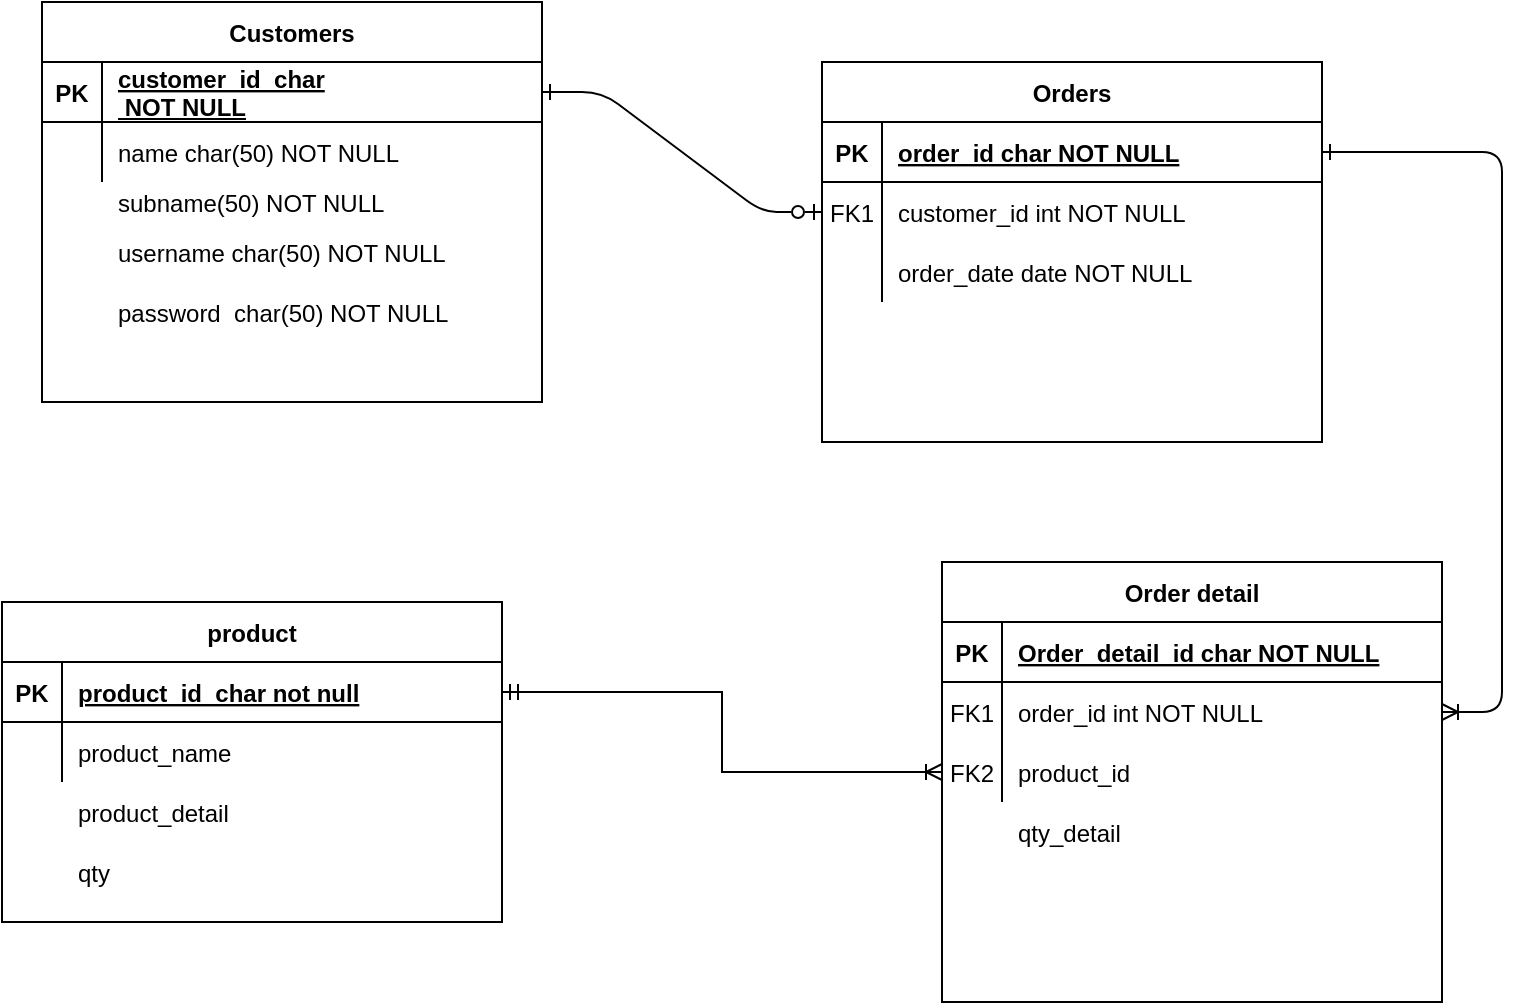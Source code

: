 <mxfile version="20.3.0" type="device" pages="2"><diagram id="R2lEEEUBdFMjLlhIrx00" name="Page-1"><mxGraphModel dx="1038" dy="649" grid="1" gridSize="10" guides="1" tooltips="1" connect="1" arrows="1" fold="1" page="1" pageScale="1" pageWidth="850" pageHeight="1100" math="0" shadow="0" extFonts="Permanent Marker^https://fonts.googleapis.com/css?family=Permanent+Marker"><root><mxCell id="0"/><mxCell id="1" parent="0"/><mxCell id="C-vyLk0tnHw3VtMMgP7b-1" value="" style="edgeStyle=entityRelationEdgeStyle;endArrow=ERzeroToOne;startArrow=ERone;endFill=0;startFill=0;" parent="1" source="C-vyLk0tnHw3VtMMgP7b-24" target="C-vyLk0tnHw3VtMMgP7b-6" edge="1"><mxGeometry width="100" height="100" relative="1" as="geometry"><mxPoint x="340" y="720" as="sourcePoint"/><mxPoint x="440" y="620" as="targetPoint"/></mxGeometry></mxCell><mxCell id="C-vyLk0tnHw3VtMMgP7b-12" value="" style="edgeStyle=entityRelationEdgeStyle;endArrow=ERoneToMany;startArrow=ERone;endFill=0;startFill=0;" parent="1" source="C-vyLk0tnHw3VtMMgP7b-3" target="C-vyLk0tnHw3VtMMgP7b-17" edge="1"><mxGeometry width="100" height="100" relative="1" as="geometry"><mxPoint x="400" y="180" as="sourcePoint"/><mxPoint x="460" y="205" as="targetPoint"/></mxGeometry></mxCell><mxCell id="C-vyLk0tnHw3VtMMgP7b-2" value="Orders" style="shape=table;startSize=30;container=1;collapsible=1;childLayout=tableLayout;fixedRows=1;rowLines=0;fontStyle=1;align=center;resizeLast=1;" parent="1" vertex="1"><mxGeometry x="450" y="120" width="250" height="190" as="geometry"/></mxCell><mxCell id="C-vyLk0tnHw3VtMMgP7b-3" value="" style="shape=partialRectangle;collapsible=0;dropTarget=0;pointerEvents=0;fillColor=none;points=[[0,0.5],[1,0.5]];portConstraint=eastwest;top=0;left=0;right=0;bottom=1;" parent="C-vyLk0tnHw3VtMMgP7b-2" vertex="1"><mxGeometry y="30" width="250" height="30" as="geometry"/></mxCell><mxCell id="C-vyLk0tnHw3VtMMgP7b-4" value="PK" style="shape=partialRectangle;overflow=hidden;connectable=0;fillColor=none;top=0;left=0;bottom=0;right=0;fontStyle=1;" parent="C-vyLk0tnHw3VtMMgP7b-3" vertex="1"><mxGeometry width="30" height="30" as="geometry"><mxRectangle width="30" height="30" as="alternateBounds"/></mxGeometry></mxCell><mxCell id="C-vyLk0tnHw3VtMMgP7b-5" value="order_id char NOT NULL " style="shape=partialRectangle;overflow=hidden;connectable=0;fillColor=none;top=0;left=0;bottom=0;right=0;align=left;spacingLeft=6;fontStyle=5;" parent="C-vyLk0tnHw3VtMMgP7b-3" vertex="1"><mxGeometry x="30" width="220" height="30" as="geometry"><mxRectangle width="220" height="30" as="alternateBounds"/></mxGeometry></mxCell><mxCell id="C-vyLk0tnHw3VtMMgP7b-6" value="" style="shape=partialRectangle;collapsible=0;dropTarget=0;pointerEvents=0;fillColor=none;points=[[0,0.5],[1,0.5]];portConstraint=eastwest;top=0;left=0;right=0;bottom=0;" parent="C-vyLk0tnHw3VtMMgP7b-2" vertex="1"><mxGeometry y="60" width="250" height="30" as="geometry"/></mxCell><mxCell id="C-vyLk0tnHw3VtMMgP7b-7" value="FK1" style="shape=partialRectangle;overflow=hidden;connectable=0;fillColor=none;top=0;left=0;bottom=0;right=0;" parent="C-vyLk0tnHw3VtMMgP7b-6" vertex="1"><mxGeometry width="30" height="30" as="geometry"><mxRectangle width="30" height="30" as="alternateBounds"/></mxGeometry></mxCell><mxCell id="C-vyLk0tnHw3VtMMgP7b-8" value="customer_id int NOT NULL" style="shape=partialRectangle;overflow=hidden;connectable=0;fillColor=none;top=0;left=0;bottom=0;right=0;align=left;spacingLeft=6;" parent="C-vyLk0tnHw3VtMMgP7b-6" vertex="1"><mxGeometry x="30" width="220" height="30" as="geometry"><mxRectangle width="220" height="30" as="alternateBounds"/></mxGeometry></mxCell><mxCell id="C-vyLk0tnHw3VtMMgP7b-9" value="" style="shape=partialRectangle;collapsible=0;dropTarget=0;pointerEvents=0;fillColor=none;points=[[0,0.5],[1,0.5]];portConstraint=eastwest;top=0;left=0;right=0;bottom=0;" parent="C-vyLk0tnHw3VtMMgP7b-2" vertex="1"><mxGeometry y="90" width="250" height="30" as="geometry"/></mxCell><mxCell id="C-vyLk0tnHw3VtMMgP7b-10" value="" style="shape=partialRectangle;overflow=hidden;connectable=0;fillColor=none;top=0;left=0;bottom=0;right=0;" parent="C-vyLk0tnHw3VtMMgP7b-9" vertex="1"><mxGeometry width="30" height="30" as="geometry"><mxRectangle width="30" height="30" as="alternateBounds"/></mxGeometry></mxCell><mxCell id="C-vyLk0tnHw3VtMMgP7b-11" value="order_date date NOT NULL" style="shape=partialRectangle;overflow=hidden;connectable=0;fillColor=none;top=0;left=0;bottom=0;right=0;align=left;spacingLeft=6;" parent="C-vyLk0tnHw3VtMMgP7b-9" vertex="1"><mxGeometry x="30" width="220" height="30" as="geometry"><mxRectangle width="220" height="30" as="alternateBounds"/></mxGeometry></mxCell><mxCell id="C-vyLk0tnHw3VtMMgP7b-13" value="Order detail" style="shape=table;startSize=30;container=1;collapsible=1;childLayout=tableLayout;fixedRows=1;rowLines=0;fontStyle=1;align=center;resizeLast=1;" parent="1" vertex="1"><mxGeometry x="510" y="370" width="250" height="220" as="geometry"/></mxCell><mxCell id="C-vyLk0tnHw3VtMMgP7b-14" value="" style="shape=partialRectangle;collapsible=0;dropTarget=0;pointerEvents=0;fillColor=none;points=[[0,0.5],[1,0.5]];portConstraint=eastwest;top=0;left=0;right=0;bottom=1;" parent="C-vyLk0tnHw3VtMMgP7b-13" vertex="1"><mxGeometry y="30" width="250" height="30" as="geometry"/></mxCell><mxCell id="C-vyLk0tnHw3VtMMgP7b-15" value="PK" style="shape=partialRectangle;overflow=hidden;connectable=0;fillColor=none;top=0;left=0;bottom=0;right=0;fontStyle=1;" parent="C-vyLk0tnHw3VtMMgP7b-14" vertex="1"><mxGeometry width="30" height="30" as="geometry"><mxRectangle width="30" height="30" as="alternateBounds"/></mxGeometry></mxCell><mxCell id="C-vyLk0tnHw3VtMMgP7b-16" value="Order_detail_id char NOT NULL" style="shape=partialRectangle;overflow=hidden;connectable=0;fillColor=none;top=0;left=0;bottom=0;right=0;align=left;spacingLeft=6;fontStyle=5;" parent="C-vyLk0tnHw3VtMMgP7b-14" vertex="1"><mxGeometry x="30" width="220" height="30" as="geometry"><mxRectangle width="220" height="30" as="alternateBounds"/></mxGeometry></mxCell><mxCell id="C-vyLk0tnHw3VtMMgP7b-17" value="" style="shape=partialRectangle;collapsible=0;dropTarget=0;pointerEvents=0;fillColor=none;points=[[0,0.5],[1,0.5]];portConstraint=eastwest;top=0;left=0;right=0;bottom=0;" parent="C-vyLk0tnHw3VtMMgP7b-13" vertex="1"><mxGeometry y="60" width="250" height="30" as="geometry"/></mxCell><mxCell id="C-vyLk0tnHw3VtMMgP7b-18" value="FK1" style="shape=partialRectangle;overflow=hidden;connectable=0;fillColor=none;top=0;left=0;bottom=0;right=0;" parent="C-vyLk0tnHw3VtMMgP7b-17" vertex="1"><mxGeometry width="30" height="30" as="geometry"><mxRectangle width="30" height="30" as="alternateBounds"/></mxGeometry></mxCell><mxCell id="C-vyLk0tnHw3VtMMgP7b-19" value="order_id int NOT NULL" style="shape=partialRectangle;overflow=hidden;connectable=0;fillColor=none;top=0;left=0;bottom=0;right=0;align=left;spacingLeft=6;" parent="C-vyLk0tnHw3VtMMgP7b-17" vertex="1"><mxGeometry x="30" width="220" height="30" as="geometry"><mxRectangle width="220" height="30" as="alternateBounds"/></mxGeometry></mxCell><mxCell id="C-vyLk0tnHw3VtMMgP7b-20" value="" style="shape=partialRectangle;collapsible=0;dropTarget=0;pointerEvents=0;fillColor=none;points=[[0,0.5],[1,0.5]];portConstraint=eastwest;top=0;left=0;right=0;bottom=0;" parent="C-vyLk0tnHw3VtMMgP7b-13" vertex="1"><mxGeometry y="90" width="250" height="30" as="geometry"/></mxCell><mxCell id="C-vyLk0tnHw3VtMMgP7b-21" value="FK2" style="shape=partialRectangle;overflow=hidden;connectable=0;fillColor=none;top=0;left=0;bottom=0;right=0;" parent="C-vyLk0tnHw3VtMMgP7b-20" vertex="1"><mxGeometry width="30" height="30" as="geometry"><mxRectangle width="30" height="30" as="alternateBounds"/></mxGeometry></mxCell><mxCell id="C-vyLk0tnHw3VtMMgP7b-22" value="product_id" style="shape=partialRectangle;overflow=hidden;connectable=0;fillColor=none;top=0;left=0;bottom=0;right=0;align=left;spacingLeft=6;" parent="C-vyLk0tnHw3VtMMgP7b-20" vertex="1"><mxGeometry x="30" width="220" height="30" as="geometry"><mxRectangle width="220" height="30" as="alternateBounds"/></mxGeometry></mxCell><mxCell id="C-vyLk0tnHw3VtMMgP7b-23" value="Customers" style="shape=table;startSize=30;container=1;collapsible=1;childLayout=tableLayout;fixedRows=1;rowLines=0;fontStyle=1;align=center;resizeLast=1;" parent="1" vertex="1"><mxGeometry x="60" y="90" width="250" height="200" as="geometry"/></mxCell><mxCell id="C-vyLk0tnHw3VtMMgP7b-24" value="" style="shape=partialRectangle;collapsible=0;dropTarget=0;pointerEvents=0;fillColor=none;points=[[0,0.5],[1,0.5]];portConstraint=eastwest;top=0;left=0;right=0;bottom=1;" parent="C-vyLk0tnHw3VtMMgP7b-23" vertex="1"><mxGeometry y="30" width="250" height="30" as="geometry"/></mxCell><mxCell id="C-vyLk0tnHw3VtMMgP7b-25" value="PK" style="shape=partialRectangle;overflow=hidden;connectable=0;fillColor=none;top=0;left=0;bottom=0;right=0;fontStyle=1;" parent="C-vyLk0tnHw3VtMMgP7b-24" vertex="1"><mxGeometry width="30" height="30" as="geometry"><mxRectangle width="30" height="30" as="alternateBounds"/></mxGeometry></mxCell><mxCell id="C-vyLk0tnHw3VtMMgP7b-26" value="customer_id  char&#10; NOT NULL " style="shape=partialRectangle;overflow=hidden;connectable=0;fillColor=none;top=0;left=0;bottom=0;right=0;align=left;spacingLeft=6;fontStyle=5;" parent="C-vyLk0tnHw3VtMMgP7b-24" vertex="1"><mxGeometry x="30" width="220" height="30" as="geometry"><mxRectangle width="220" height="30" as="alternateBounds"/></mxGeometry></mxCell><mxCell id="C-vyLk0tnHw3VtMMgP7b-27" value="" style="shape=partialRectangle;collapsible=0;dropTarget=0;pointerEvents=0;fillColor=none;points=[[0,0.5],[1,0.5]];portConstraint=eastwest;top=0;left=0;right=0;bottom=0;" parent="C-vyLk0tnHw3VtMMgP7b-23" vertex="1"><mxGeometry y="60" width="250" height="30" as="geometry"/></mxCell><mxCell id="C-vyLk0tnHw3VtMMgP7b-28" value="" style="shape=partialRectangle;overflow=hidden;connectable=0;fillColor=none;top=0;left=0;bottom=0;right=0;" parent="C-vyLk0tnHw3VtMMgP7b-27" vertex="1"><mxGeometry width="30" height="30" as="geometry"><mxRectangle width="30" height="30" as="alternateBounds"/></mxGeometry></mxCell><mxCell id="C-vyLk0tnHw3VtMMgP7b-29" value="name char(50) NOT NULL" style="shape=partialRectangle;overflow=hidden;connectable=0;fillColor=none;top=0;left=0;bottom=0;right=0;align=left;spacingLeft=6;" parent="C-vyLk0tnHw3VtMMgP7b-27" vertex="1"><mxGeometry x="30" width="220" height="30" as="geometry"><mxRectangle width="220" height="30" as="alternateBounds"/></mxGeometry></mxCell><mxCell id="OWG-uzpwIOSgq2D4B_08-1" value="" style="shape=partialRectangle;overflow=hidden;connectable=0;fillColor=none;top=0;left=0;bottom=0;right=0;" vertex="1" parent="1"><mxGeometry x="120" y="210" width="30" height="30" as="geometry"><mxRectangle width="30" height="30" as="alternateBounds"/></mxGeometry></mxCell><mxCell id="OWG-uzpwIOSgq2D4B_08-2" value="username char(50) NOT NULL" style="shape=partialRectangle;overflow=hidden;connectable=0;fillColor=none;top=0;left=0;bottom=0;right=0;align=left;spacingLeft=6;" vertex="1" parent="1"><mxGeometry x="90" y="200" width="220" height="30" as="geometry"><mxRectangle width="220" height="30" as="alternateBounds"/></mxGeometry></mxCell><mxCell id="OWG-uzpwIOSgq2D4B_08-3" value="password  char(50) NOT NULL" style="shape=partialRectangle;overflow=hidden;connectable=0;fillColor=none;top=0;left=0;bottom=0;right=0;align=left;spacingLeft=6;" vertex="1" parent="1"><mxGeometry x="90" y="230" width="220" height="30" as="geometry"><mxRectangle width="220" height="30" as="alternateBounds"/></mxGeometry></mxCell><mxCell id="OWG-uzpwIOSgq2D4B_08-9" value="product" style="shape=table;startSize=30;container=1;collapsible=1;childLayout=tableLayout;fixedRows=1;rowLines=0;fontStyle=1;align=center;resizeLast=1;" vertex="1" parent="1"><mxGeometry x="40" y="390" width="250" height="160" as="geometry"/></mxCell><mxCell id="OWG-uzpwIOSgq2D4B_08-10" value="" style="shape=partialRectangle;collapsible=0;dropTarget=0;pointerEvents=0;fillColor=none;points=[[0,0.5],[1,0.5]];portConstraint=eastwest;top=0;left=0;right=0;bottom=1;" vertex="1" parent="OWG-uzpwIOSgq2D4B_08-9"><mxGeometry y="30" width="250" height="30" as="geometry"/></mxCell><mxCell id="OWG-uzpwIOSgq2D4B_08-11" value="PK" style="shape=partialRectangle;overflow=hidden;connectable=0;fillColor=none;top=0;left=0;bottom=0;right=0;fontStyle=1;" vertex="1" parent="OWG-uzpwIOSgq2D4B_08-10"><mxGeometry width="30" height="30" as="geometry"><mxRectangle width="30" height="30" as="alternateBounds"/></mxGeometry></mxCell><mxCell id="OWG-uzpwIOSgq2D4B_08-12" value="product_id  char not null" style="shape=partialRectangle;overflow=hidden;connectable=0;fillColor=none;top=0;left=0;bottom=0;right=0;align=left;spacingLeft=6;fontStyle=5;" vertex="1" parent="OWG-uzpwIOSgq2D4B_08-10"><mxGeometry x="30" width="220" height="30" as="geometry"><mxRectangle width="220" height="30" as="alternateBounds"/></mxGeometry></mxCell><mxCell id="OWG-uzpwIOSgq2D4B_08-13" value="" style="shape=partialRectangle;collapsible=0;dropTarget=0;pointerEvents=0;fillColor=none;points=[[0,0.5],[1,0.5]];portConstraint=eastwest;top=0;left=0;right=0;bottom=0;" vertex="1" parent="OWG-uzpwIOSgq2D4B_08-9"><mxGeometry y="60" width="250" height="30" as="geometry"/></mxCell><mxCell id="OWG-uzpwIOSgq2D4B_08-14" value="" style="shape=partialRectangle;overflow=hidden;connectable=0;fillColor=none;top=0;left=0;bottom=0;right=0;" vertex="1" parent="OWG-uzpwIOSgq2D4B_08-13"><mxGeometry width="30" height="30" as="geometry"><mxRectangle width="30" height="30" as="alternateBounds"/></mxGeometry></mxCell><mxCell id="OWG-uzpwIOSgq2D4B_08-15" value="product_name" style="shape=partialRectangle;overflow=hidden;connectable=0;fillColor=none;top=0;left=0;bottom=0;right=0;align=left;spacingLeft=6;" vertex="1" parent="OWG-uzpwIOSgq2D4B_08-13"><mxGeometry x="30" width="220" height="30" as="geometry"><mxRectangle width="220" height="30" as="alternateBounds"/></mxGeometry></mxCell><mxCell id="OWG-uzpwIOSgq2D4B_08-16" value="qty" style="shape=partialRectangle;overflow=hidden;connectable=0;fillColor=none;top=0;left=0;bottom=0;right=0;align=left;spacingLeft=6;" vertex="1" parent="1"><mxGeometry x="70" y="510" width="220" height="30" as="geometry"><mxRectangle width="220" height="30" as="alternateBounds"/></mxGeometry></mxCell><mxCell id="OWG-uzpwIOSgq2D4B_08-17" value="qty_detail" style="shape=partialRectangle;overflow=hidden;connectable=0;fillColor=none;top=0;left=0;bottom=0;right=0;align=left;spacingLeft=6;" vertex="1" parent="1"><mxGeometry x="540" y="490" width="220" height="30" as="geometry"><mxRectangle width="220" height="30" as="alternateBounds"/></mxGeometry></mxCell><mxCell id="OWG-uzpwIOSgq2D4B_08-18" style="edgeStyle=orthogonalEdgeStyle;rounded=0;orthogonalLoop=1;jettySize=auto;html=1;exitX=1;exitY=0.5;exitDx=0;exitDy=0;endArrow=ERoneToMany;endFill=0;startArrow=ERmandOne;startFill=0;" edge="1" parent="1" source="OWG-uzpwIOSgq2D4B_08-10" target="C-vyLk0tnHw3VtMMgP7b-20"><mxGeometry relative="1" as="geometry"/></mxCell><mxCell id="omgT984yDX_0p84pTSef-2" value="product_detail" style="shape=partialRectangle;overflow=hidden;connectable=0;fillColor=none;top=0;left=0;bottom=0;right=0;align=left;spacingLeft=6;" vertex="1" parent="1"><mxGeometry x="70" y="480" width="220" height="30" as="geometry"><mxRectangle width="220" height="30" as="alternateBounds"/></mxGeometry></mxCell><mxCell id="PMmK-dxJlAGN-12yLKob-1" value="" style="shape=partialRectangle;collapsible=0;dropTarget=0;pointerEvents=0;fillColor=none;points=[[0,0.5],[1,0.5]];portConstraint=eastwest;top=0;left=0;right=0;bottom=0;" vertex="1" parent="1"><mxGeometry x="60" y="175" width="250" height="30" as="geometry"/></mxCell><mxCell id="PMmK-dxJlAGN-12yLKob-2" value="" style="shape=partialRectangle;overflow=hidden;connectable=0;fillColor=none;top=0;left=0;bottom=0;right=0;" vertex="1" parent="PMmK-dxJlAGN-12yLKob-1"><mxGeometry width="30" height="30" as="geometry"><mxRectangle width="30" height="30" as="alternateBounds"/></mxGeometry></mxCell><mxCell id="PMmK-dxJlAGN-12yLKob-3" value="subname(50) NOT NULL" style="shape=partialRectangle;overflow=hidden;connectable=0;fillColor=none;top=0;left=0;bottom=0;right=0;align=left;spacingLeft=6;" vertex="1" parent="PMmK-dxJlAGN-12yLKob-1"><mxGeometry x="30" width="220" height="30" as="geometry"><mxRectangle width="220" height="30" as="alternateBounds"/></mxGeometry></mxCell></root></mxGraphModel></diagram><diagram id="Q3F6Tn2ylsehaJ8scHrO" name="Page-2"><mxGraphModel dx="1715" dy="541" grid="1" gridSize="10" guides="1" tooltips="1" connect="1" arrows="1" fold="1" page="1" pageScale="1" pageWidth="850" pageHeight="1100" math="0" shadow="0"><root><mxCell id="0"/><mxCell id="1" parent="0"/><mxCell id="IPZ5wx0dzftkSbSAHYBG-4" style="edgeStyle=orthogonalEdgeStyle;rounded=0;orthogonalLoop=1;jettySize=auto;html=1;exitX=0.5;exitY=1;exitDx=0;exitDy=0;startArrow=none;startFill=0;endArrow=none;endFill=0;dashed=1;" edge="1" parent="1" source="A5rRTZ4WtJhy6-hDL_0s-22"><mxGeometry relative="1" as="geometry"><mxPoint x="120" y="1410" as="targetPoint"/></mxGeometry></mxCell><mxCell id="IPZ5wx0dzftkSbSAHYBG-1" value="&lt;span style=&quot;&quot;&gt;Client&lt;/span&gt;" style="rounded=1;whiteSpace=wrap;html=1;" vertex="1" parent="1"><mxGeometry x="60" y="40" width="120" height="60" as="geometry"/></mxCell><mxCell id="IPZ5wx0dzftkSbSAHYBG-2" value="app" style="rounded=1;whiteSpace=wrap;html=1;" vertex="1" parent="1"><mxGeometry x="365" y="40" width="120" height="60" as="geometry"/></mxCell><mxCell id="IPZ5wx0dzftkSbSAHYBG-3" value="mongo" style="rounded=1;whiteSpace=wrap;html=1;" vertex="1" parent="1"><mxGeometry x="700" y="40" width="120" height="60" as="geometry"/></mxCell><mxCell id="IPZ5wx0dzftkSbSAHYBG-5" style="edgeStyle=orthogonalEdgeStyle;rounded=0;orthogonalLoop=1;jettySize=auto;html=1;exitX=0.5;exitY=1;exitDx=0;exitDy=0;startArrow=none;startFill=0;endArrow=none;endFill=0;dashed=1;" edge="1" parent="1" source="A5rRTZ4WtJhy6-hDL_0s-24"><mxGeometry relative="1" as="geometry"><mxPoint x="425" y="1400" as="targetPoint"/><mxPoint x="425" y="100" as="sourcePoint"/></mxGeometry></mxCell><mxCell id="IPZ5wx0dzftkSbSAHYBG-6" style="edgeStyle=orthogonalEdgeStyle;rounded=0;orthogonalLoop=1;jettySize=auto;html=1;exitX=0.5;exitY=1;exitDx=0;exitDy=0;startArrow=none;startFill=0;endArrow=none;endFill=0;dashed=1;" edge="1" parent="1" source="A5rRTZ4WtJhy6-hDL_0s-26"><mxGeometry relative="1" as="geometry"><mxPoint x="760" y="1400" as="targetPoint"/><mxPoint x="759.5" y="100" as="sourcePoint"/></mxGeometry></mxCell><mxCell id="IPZ5wx0dzftkSbSAHYBG-8" value="request" style="endArrow=classic;html=1;rounded=0;entryX=0.13;entryY=0.051;entryDx=0;entryDy=0;entryPerimeter=0;" edge="1" parent="1" target="IPZ5wx0dzftkSbSAHYBG-12"><mxGeometry width="50" height="50" relative="1" as="geometry"><mxPoint x="120" y="150" as="sourcePoint"/><mxPoint x="410" y="150" as="targetPoint"/></mxGeometry></mxCell><mxCell id="IPZ5wx0dzftkSbSAHYBG-36" style="edgeStyle=orthogonalEdgeStyle;rounded=0;orthogonalLoop=1;jettySize=auto;html=1;entryX=0.02;entryY=0.059;entryDx=0;entryDy=0;entryPerimeter=0;dashed=1;startArrow=none;startFill=0;endArrow=blockThin;endFill=1;" edge="1" parent="1" source="IPZ5wx0dzftkSbSAHYBG-11" target="IPZ5wx0dzftkSbSAHYBG-14"><mxGeometry relative="1" as="geometry"/></mxCell><mxCell id="IPZ5wx0dzftkSbSAHYBG-11" value="&lt;b&gt;Request&lt;/b&gt;&lt;br&gt;url : /register&lt;br&gt;conntent-type: json&lt;br&gt;method : post&lt;br&gt;body : { &lt;br&gt;&lt;blockquote style=&quot;margin: 0 0 0 40px; border: none; padding: 0px;&quot;&gt;&lt;/blockquote&gt;&lt;blockquote style=&quot;margin: 0 0 0 40px; border: none; padding: 0px;&quot;&gt;&lt;span style=&quot;background-color: initial;&quot;&gt;&quot;name&quot;: &quot;testname&quot;&lt;/span&gt;&lt;span style=&quot;background-color: initial;&quot;&gt;,&lt;br&gt;&lt;/span&gt;&lt;span style=&quot;background-color: initial;&quot;&gt;&quot;subname&quot;: &quot;testsubname&quot;&lt;/span&gt;&lt;span style=&quot;background-color: initial;&quot;&gt;,&lt;br&gt;&lt;/span&gt;&lt;span style=&quot;background-color: initial;&quot;&gt;&quot;username&quot;: &quot;testuser&quot;,&lt;/span&gt;&lt;/blockquote&gt;&lt;blockquote style=&quot;margin: 0 0 0 40px; border: none; padding: 0px;&quot;&gt;&lt;span style=&quot;background-color: initial;&quot;&gt;&quot;password&quot;:&quot;password&quot;&lt;/span&gt;&lt;/blockquote&gt;&lt;blockquote style=&quot;margin: 0px 0px 0px 40px; border: none; padding: 0px;&quot;&gt;&lt;/blockquote&gt;&lt;blockquote style=&quot;margin: 0px 0px 0px 40px; border: none; padding: 0px;&quot;&gt;&lt;/blockquote&gt;}" style="text;html=1;align=left;verticalAlign=middle;resizable=0;points=[];autosize=1;strokeColor=#6c8ebf;fillColor=#dae8fc;" vertex="1" parent="1"><mxGeometry x="-230" y="50" width="210" height="160" as="geometry"/></mxCell><mxCell id="IPZ5wx0dzftkSbSAHYBG-18" value="insert user" style="edgeStyle=orthogonalEdgeStyle;rounded=0;orthogonalLoop=1;jettySize=auto;html=1;exitX=1;exitY=0.25;exitDx=0;exitDy=0;startArrow=none;startFill=0;endArrow=blockThin;endFill=1;entryX=0;entryY=0.25;entryDx=0;entryDy=0;" edge="1" parent="1" source="IPZ5wx0dzftkSbSAHYBG-12" target="IPZ5wx0dzftkSbSAHYBG-16"><mxGeometry relative="1" as="geometry"><mxPoint x="750" y="187.4" as="targetPoint"/></mxGeometry></mxCell><mxCell id="IPZ5wx0dzftkSbSAHYBG-20" value="return" style="edgeStyle=orthogonalEdgeStyle;rounded=0;orthogonalLoop=1;jettySize=auto;html=1;exitX=0;exitY=0.75;exitDx=0;exitDy=0;entryX=1;entryY=0.75;entryDx=0;entryDy=0;startArrow=none;startFill=0;endArrow=blockThin;endFill=1;" edge="1" parent="1" source="IPZ5wx0dzftkSbSAHYBG-12" target="IPZ5wx0dzftkSbSAHYBG-14"><mxGeometry relative="1" as="geometry"/></mxCell><mxCell id="IPZ5wx0dzftkSbSAHYBG-12" value="" style="rounded=0;whiteSpace=wrap;html=1;fillColor=#d5e8d4;strokeColor=#82b366;" vertex="1" parent="1"><mxGeometry x="420" y="140" width="10" height="190" as="geometry"/></mxCell><mxCell id="IPZ5wx0dzftkSbSAHYBG-13" value="" style="edgeStyle=orthogonalEdgeStyle;rounded=0;orthogonalLoop=1;jettySize=auto;html=1;exitX=0.5;exitY=1;exitDx=0;exitDy=0;startArrow=none;startFill=0;endArrow=none;endFill=0;dashed=1;" edge="1" parent="1" target="IPZ5wx0dzftkSbSAHYBG-12"><mxGeometry relative="1" as="geometry"><mxPoint x="425" y="994.8" as="targetPoint"/><mxPoint x="425" y="100" as="sourcePoint"/></mxGeometry></mxCell><mxCell id="IPZ5wx0dzftkSbSAHYBG-37" style="edgeStyle=orthogonalEdgeStyle;rounded=0;orthogonalLoop=1;jettySize=auto;html=1;exitX=0;exitY=0.75;exitDx=0;exitDy=0;entryX=1.009;entryY=0.509;entryDx=0;entryDy=0;entryPerimeter=0;dashed=1;startArrow=none;startFill=0;endArrow=blockThin;endFill=1;" edge="1" parent="1" source="IPZ5wx0dzftkSbSAHYBG-14" target="IPZ5wx0dzftkSbSAHYBG-21"><mxGeometry relative="1" as="geometry"/></mxCell><mxCell id="IPZ5wx0dzftkSbSAHYBG-14" value="" style="rounded=0;whiteSpace=wrap;html=1;fillColor=#d5e8d4;strokeColor=#82b366;" vertex="1" parent="1"><mxGeometry x="115" y="140" width="10" height="190" as="geometry"/></mxCell><mxCell id="IPZ5wx0dzftkSbSAHYBG-15" value="" style="edgeStyle=orthogonalEdgeStyle;rounded=0;orthogonalLoop=1;jettySize=auto;html=1;exitX=0.5;exitY=1;exitDx=0;exitDy=0;startArrow=none;startFill=0;endArrow=none;endFill=0;dashed=1;" edge="1" parent="1" source="IPZ5wx0dzftkSbSAHYBG-1" target="IPZ5wx0dzftkSbSAHYBG-14"><mxGeometry relative="1" as="geometry"><mxPoint x="120" y="994.8" as="targetPoint"/><mxPoint x="120" y="100" as="sourcePoint"/></mxGeometry></mxCell><mxCell id="IPZ5wx0dzftkSbSAHYBG-19" value="response" style="edgeStyle=orthogonalEdgeStyle;rounded=0;orthogonalLoop=1;jettySize=auto;html=1;exitX=0;exitY=0.75;exitDx=0;exitDy=0;entryX=1;entryY=0.75;entryDx=0;entryDy=0;startArrow=none;startFill=0;endArrow=blockThin;endFill=1;dashed=1;" edge="1" parent="1" source="IPZ5wx0dzftkSbSAHYBG-16" target="IPZ5wx0dzftkSbSAHYBG-12"><mxGeometry relative="1" as="geometry"/></mxCell><mxCell id="IPZ5wx0dzftkSbSAHYBG-16" value="" style="rounded=0;whiteSpace=wrap;html=1;fillColor=#d5e8d4;strokeColor=#82b366;" vertex="1" parent="1"><mxGeometry x="755" y="140" width="10" height="190" as="geometry"/></mxCell><mxCell id="IPZ5wx0dzftkSbSAHYBG-17" value="" style="edgeStyle=orthogonalEdgeStyle;rounded=0;orthogonalLoop=1;jettySize=auto;html=1;exitX=0.5;exitY=1;exitDx=0;exitDy=0;startArrow=none;startFill=0;endArrow=none;endFill=0;dashed=1;" edge="1" parent="1" target="IPZ5wx0dzftkSbSAHYBG-16"><mxGeometry relative="1" as="geometry"><mxPoint x="759.5" y="994.8" as="targetPoint"/><mxPoint x="759.5" y="100" as="sourcePoint"/></mxGeometry></mxCell><mxCell id="IPZ5wx0dzftkSbSAHYBG-21" value="&lt;b&gt;return&lt;/b&gt;&lt;br&gt;body : { &lt;br&gt;&lt;blockquote style=&quot;margin: 0 0 0 40px; border: none; padding: 0px;&quot;&gt;&lt;/blockquote&gt;&lt;blockquote style=&quot;margin: 0 0 0 40px; border: none; padding: 0px;&quot;&gt;&quot;message&quot;:&quot;register Success&quot;&lt;/blockquote&gt;&lt;blockquote style=&quot;margin: 0px 0px 0px 40px; border: none; padding: 0px;&quot;&gt;&lt;/blockquote&gt;&lt;blockquote style=&quot;margin: 0px 0px 0px 40px; border: none; padding: 0px;&quot;&gt;&lt;/blockquote&gt;}" style="text;html=1;align=left;verticalAlign=middle;resizable=0;points=[];autosize=1;strokeColor=#82b366;fillColor=#d5e8d4;" vertex="1" parent="1"><mxGeometry x="-140" y="275" width="220" height="70" as="geometry"/></mxCell><mxCell id="IPZ5wx0dzftkSbSAHYBG-26" value="request" style="edgeStyle=orthogonalEdgeStyle;rounded=0;orthogonalLoop=1;jettySize=auto;html=1;entryX=-0.144;entryY=0.176;entryDx=0;entryDy=0;startArrow=none;startFill=0;endArrow=blockThin;endFill=1;entryPerimeter=0;exitX=0.874;exitY=0.173;exitDx=0;exitDy=0;exitPerimeter=0;" edge="1" parent="1" source="IPZ5wx0dzftkSbSAHYBG-23" target="IPZ5wx0dzftkSbSAHYBG-25"><mxGeometry relative="1" as="geometry"><mxPoint x="130" y="418" as="sourcePoint"/></mxGeometry></mxCell><mxCell id="IPZ5wx0dzftkSbSAHYBG-23" value="" style="rounded=0;whiteSpace=wrap;html=1;fillColor=#d5e8d4;strokeColor=#82b366;" vertex="1" parent="1"><mxGeometry x="115" y="370" width="10" height="270" as="geometry"/></mxCell><mxCell id="IPZ5wx0dzftkSbSAHYBG-24" value="" style="edgeStyle=orthogonalEdgeStyle;rounded=0;orthogonalLoop=1;jettySize=auto;html=1;exitX=0.5;exitY=1;exitDx=0;exitDy=0;startArrow=none;startFill=0;endArrow=none;endFill=0;dashed=1;" edge="1" parent="1" source="IPZ5wx0dzftkSbSAHYBG-14" target="IPZ5wx0dzftkSbSAHYBG-23"><mxGeometry relative="1" as="geometry"><mxPoint x="120" y="994.8" as="targetPoint"/><mxPoint x="120" y="330" as="sourcePoint"/></mxGeometry></mxCell><mxCell id="IPZ5wx0dzftkSbSAHYBG-29" value="get username password" style="edgeStyle=orthogonalEdgeStyle;rounded=0;orthogonalLoop=1;jettySize=auto;html=1;exitX=1.328;exitY=0.19;exitDx=0;exitDy=0;entryX=0.02;entryY=0.202;entryDx=0;entryDy=0;startArrow=none;startFill=0;endArrow=blockThin;endFill=1;entryPerimeter=0;exitPerimeter=0;" edge="1" parent="1" source="IPZ5wx0dzftkSbSAHYBG-25" target="IPZ5wx0dzftkSbSAHYBG-27"><mxGeometry relative="1" as="geometry"/></mxCell><mxCell id="IPZ5wx0dzftkSbSAHYBG-31" value="return" style="edgeStyle=orthogonalEdgeStyle;rounded=0;orthogonalLoop=1;jettySize=auto;html=1;exitX=0;exitY=0.5;exitDx=0;exitDy=0;startArrow=none;startFill=0;endArrow=blockThin;endFill=1;entryX=1;entryY=0.5;entryDx=0;entryDy=0;" edge="1" parent="1" source="IPZ5wx0dzftkSbSAHYBG-39" target="IPZ5wx0dzftkSbSAHYBG-23"><mxGeometry relative="1" as="geometry"><mxPoint x="130" y="450" as="targetPoint"/><Array as="points"><mxPoint x="420" y="505"/></Array></mxGeometry></mxCell><mxCell id="IPZ5wx0dzftkSbSAHYBG-49" value="return" style="edgeStyle=orthogonalEdgeStyle;rounded=0;orthogonalLoop=1;jettySize=auto;html=1;exitX=-0.48;exitY=0.781;exitDx=0;exitDy=0;entryX=0.98;entryY=0.781;entryDx=0;entryDy=0;entryPerimeter=0;startArrow=none;startFill=0;endArrow=blockThin;endFill=1;exitPerimeter=0;" edge="1" parent="1" source="IPZ5wx0dzftkSbSAHYBG-25" target="IPZ5wx0dzftkSbSAHYBG-23"><mxGeometry relative="1" as="geometry"/></mxCell><mxCell id="IPZ5wx0dzftkSbSAHYBG-25" value="" style="rounded=0;whiteSpace=wrap;html=1;fillColor=#d5e8d4;strokeColor=#82b366;" vertex="1" parent="1"><mxGeometry x="420" y="370" width="10" height="270" as="geometry"/></mxCell><mxCell id="IPZ5wx0dzftkSbSAHYBG-40" value="response" style="edgeStyle=orthogonalEdgeStyle;rounded=0;orthogonalLoop=1;jettySize=auto;html=1;entryX=1.035;entryY=0.414;entryDx=0;entryDy=0;entryPerimeter=0;dashed=1;startArrow=none;startFill=0;endArrow=blockThin;endFill=1;" edge="1" parent="1" target="IPZ5wx0dzftkSbSAHYBG-25"><mxGeometry relative="1" as="geometry"><mxPoint x="750" y="482" as="sourcePoint"/></mxGeometry></mxCell><mxCell id="IPZ5wx0dzftkSbSAHYBG-46" value="&#10;&lt;span style=&quot;color: rgb(0, 0, 0); font-family: Helvetica; font-size: 11px; font-style: normal; font-variant-ligatures: normal; font-variant-caps: normal; font-weight: 400; letter-spacing: normal; orphans: 2; text-align: center; text-indent: 0px; text-transform: none; widows: 2; word-spacing: 0px; -webkit-text-stroke-width: 0px; background-color: rgb(255, 255, 255); text-decoration-thickness: initial; text-decoration-style: initial; text-decoration-color: initial; float: none; display: inline !important;&quot;&gt;response&lt;/span&gt;&#10;&#10;" style="edgeStyle=orthogonalEdgeStyle;rounded=0;orthogonalLoop=1;jettySize=auto;html=1;exitX=0;exitY=0.75;exitDx=0;exitDy=0;entryX=1.04;entryY=0.721;entryDx=0;entryDy=0;entryPerimeter=0;startArrow=none;startFill=0;endArrow=blockThin;endFill=1;dashed=1;" edge="1" parent="1" source="IPZ5wx0dzftkSbSAHYBG-27" target="IPZ5wx0dzftkSbSAHYBG-25"><mxGeometry relative="1" as="geometry"/></mxCell><mxCell id="IPZ5wx0dzftkSbSAHYBG-27" value="" style="rounded=0;whiteSpace=wrap;html=1;fillColor=#d5e8d4;strokeColor=#82b366;" vertex="1" parent="1"><mxGeometry x="755" y="370" width="10" height="260" as="geometry"/></mxCell><mxCell id="IPZ5wx0dzftkSbSAHYBG-28" value="" style="edgeStyle=orthogonalEdgeStyle;rounded=0;orthogonalLoop=1;jettySize=auto;html=1;exitX=0.5;exitY=1;exitDx=0;exitDy=0;startArrow=none;startFill=0;endArrow=none;endFill=0;dashed=1;" edge="1" parent="1" source="IPZ5wx0dzftkSbSAHYBG-16" target="IPZ5wx0dzftkSbSAHYBG-27"><mxGeometry relative="1" as="geometry"><mxPoint x="759.5" y="994.8" as="targetPoint"/><mxPoint x="760" y="330" as="sourcePoint"/></mxGeometry></mxCell><mxCell id="IPZ5wx0dzftkSbSAHYBG-33" value="" style="endArrow=none;html=1;rounded=0;dashed=1;exitX=1;exitY=0.25;exitDx=0;exitDy=0;" edge="1" parent="1" source="IPZ5wx0dzftkSbSAHYBG-16"><mxGeometry width="50" height="50" relative="1" as="geometry"><mxPoint x="750" y="160" as="sourcePoint"/><mxPoint x="930" y="90" as="targetPoint"/><Array as="points"/></mxGeometry></mxCell><mxCell id="IPZ5wx0dzftkSbSAHYBG-34" value="&lt;b&gt;Document&lt;/b&gt;&lt;br&gt;body : { &lt;br&gt;&lt;span style=&quot;white-space: pre;&quot;&gt;&#9;&lt;/span&gt;&quot;user_id&quot;:uuid4()&lt;br&gt;&lt;blockquote style=&quot;margin: 0 0 0 40px; border: none; padding: 0px;&quot;&gt;&lt;/blockquote&gt;&lt;blockquote style=&quot;margin: 0 0 0 40px; border: none; padding: 0px;&quot;&gt;&lt;span style=&quot;background-color: initial;&quot;&gt;&quot;name&quot;: &quot;testname&quot;&lt;/span&gt;&lt;span style=&quot;background-color: initial;&quot;&gt;,&lt;br&gt;&lt;/span&gt;&lt;span style=&quot;background-color: initial;&quot;&gt;&quot;subname&quot;: &quot;testsubname&quot;&lt;/span&gt;&lt;span style=&quot;background-color: initial;&quot;&gt;,&lt;br&gt;&lt;/span&gt;&lt;span style=&quot;background-color: initial;&quot;&gt;&quot;username&quot;: &quot;testuser&quot;,&lt;/span&gt;&lt;/blockquote&gt;&lt;blockquote style=&quot;margin: 0 0 0 40px; border: none; padding: 0px;&quot;&gt;&lt;span style=&quot;background-color: initial;&quot;&gt;&quot;password&quot;:&quot;password&quot;&lt;/span&gt;&lt;/blockquote&gt;&lt;blockquote style=&quot;margin: 0 0 0 40px; border: none; padding: 0px;&quot;&gt;&lt;span style=&quot;background-color: initial;&quot;&gt;&quot;date_register&quot;:new Date()&lt;/span&gt;&lt;/blockquote&gt;&lt;blockquote style=&quot;margin: 0px 0px 0px 40px; border: none; padding: 0px;&quot;&gt;&lt;/blockquote&gt;&lt;blockquote style=&quot;margin: 0px 0px 0px 40px; border: none; padding: 0px;&quot;&gt;&lt;/blockquote&gt;}" style="text;html=1;align=left;verticalAlign=middle;resizable=0;points=[];autosize=1;strokeColor=#d79b00;fillColor=#ffe6cc;" vertex="1" parent="1"><mxGeometry x="930" y="40" width="210" height="140" as="geometry"/></mxCell><mxCell id="IPZ5wx0dzftkSbSAHYBG-39" value="data username and password not match or missing&amp;nbsp;" style="rounded=0;whiteSpace=wrap;html=1;" vertex="1" parent="1"><mxGeometry x="440" y="450" width="310" height="20" as="geometry"/></mxCell><mxCell id="IPZ5wx0dzftkSbSAHYBG-41" value="&lt;b&gt;return&lt;/b&gt;&lt;br&gt;body : { &lt;br&gt;&lt;blockquote style=&quot;margin: 0 0 0 40px; border: none; padding: 0px;&quot;&gt;&lt;/blockquote&gt;&lt;blockquote style=&quot;margin: 0 0 0 40px; border: none; padding: 0px;&quot;&gt;&quot;message&quot;:&quot;cannot login &quot;,&lt;/blockquote&gt;&lt;blockquote style=&quot;margin: 0 0 0 40px; border: none; padding: 0px;&quot;&gt;&quot;error decsc&quot;:[validate message]&lt;/blockquote&gt;&lt;blockquote style=&quot;margin: 0px 0px 0px 40px; border: none; padding: 0px;&quot;&gt;&lt;/blockquote&gt;&lt;blockquote style=&quot;margin: 0px 0px 0px 40px; border: none; padding: 0px;&quot;&gt;&lt;/blockquote&gt;}" style="text;html=1;align=left;verticalAlign=middle;resizable=0;points=[];autosize=1;strokeColor=#b85450;fillColor=#f8cecc;" vertex="1" parent="1"><mxGeometry x="-190" y="470" width="240" height="90" as="geometry"/></mxCell><mxCell id="IPZ5wx0dzftkSbSAHYBG-45" value="data username and password&amp;nbsp; match&amp;nbsp;" style="rounded=0;whiteSpace=wrap;html=1;" vertex="1" parent="1"><mxGeometry x="440" y="510" width="310" height="20" as="geometry"/></mxCell><mxCell id="IPZ5wx0dzftkSbSAHYBG-50" value="&lt;b&gt;return&lt;/b&gt;&lt;br&gt;body : { &lt;br&gt;&lt;blockquote style=&quot;margin: 0 0 0 40px; border: none; padding: 0px;&quot;&gt;&lt;/blockquote&gt;&lt;blockquote style=&quot;margin: 0 0 0 40px; border: none; padding: 0px;&quot;&gt;&quot;message&quot;:&quot; login Success&quot;&lt;/blockquote&gt;}" style="text;html=1;align=left;verticalAlign=middle;resizable=0;points=[];autosize=1;strokeColor=#82b366;fillColor=#d5e8d4;" vertex="1" parent="1"><mxGeometry x="-170" y="590" width="210" height="70" as="geometry"/></mxCell><mxCell id="A5rRTZ4WtJhy6-hDL_0s-8" value="request" style="edgeStyle=orthogonalEdgeStyle;rounded=0;orthogonalLoop=1;jettySize=auto;html=1;exitX=1;exitY=0.25;exitDx=0;exitDy=0;entryX=0;entryY=0.25;entryDx=0;entryDy=0;startArrow=none;startFill=0;endArrow=blockThin;endFill=1;" edge="1" parent="1" source="A5rRTZ4WtJhy6-hDL_0s-3" target="A5rRTZ4WtJhy6-hDL_0s-5"><mxGeometry relative="1" as="geometry"/></mxCell><mxCell id="A5rRTZ4WtJhy6-hDL_0s-3" value="" style="rounded=0;whiteSpace=wrap;html=1;fillColor=#d5e8d4;strokeColor=#82b366;" vertex="1" parent="1"><mxGeometry x="115" y="660" width="10" height="270" as="geometry"/></mxCell><mxCell id="A5rRTZ4WtJhy6-hDL_0s-4" value="" style="edgeStyle=orthogonalEdgeStyle;rounded=0;orthogonalLoop=1;jettySize=auto;html=1;exitX=0.5;exitY=1;exitDx=0;exitDy=0;startArrow=none;startFill=0;endArrow=none;endFill=0;dashed=1;" edge="1" parent="1" source="IPZ5wx0dzftkSbSAHYBG-23" target="A5rRTZ4WtJhy6-hDL_0s-3"><mxGeometry relative="1" as="geometry"><mxPoint x="120" y="1100" as="targetPoint"/><mxPoint x="120" y="640" as="sourcePoint"/></mxGeometry></mxCell><mxCell id="A5rRTZ4WtJhy6-hDL_0s-11" value="get user profile" style="edgeStyle=orthogonalEdgeStyle;rounded=0;orthogonalLoop=1;jettySize=auto;html=1;exitX=1;exitY=0.25;exitDx=0;exitDy=0;entryX=0;entryY=0.25;entryDx=0;entryDy=0;startArrow=none;startFill=0;endArrow=blockThin;endFill=1;" edge="1" parent="1" source="A5rRTZ4WtJhy6-hDL_0s-5" target="A5rRTZ4WtJhy6-hDL_0s-9"><mxGeometry relative="1" as="geometry"/></mxCell><mxCell id="A5rRTZ4WtJhy6-hDL_0s-16" value="return" style="edgeStyle=orthogonalEdgeStyle;rounded=0;orthogonalLoop=1;jettySize=auto;html=1;exitX=0;exitY=0.75;exitDx=0;exitDy=0;entryX=1;entryY=0.75;entryDx=0;entryDy=0;startArrow=none;startFill=0;endArrow=blockThin;endFill=1;" edge="1" parent="1" source="A5rRTZ4WtJhy6-hDL_0s-5" target="A5rRTZ4WtJhy6-hDL_0s-3"><mxGeometry relative="1" as="geometry"/></mxCell><mxCell id="A5rRTZ4WtJhy6-hDL_0s-5" value="" style="rounded=0;whiteSpace=wrap;html=1;fillColor=#d5e8d4;strokeColor=#82b366;" vertex="1" parent="1"><mxGeometry x="420" y="660" width="10" height="270" as="geometry"/></mxCell><mxCell id="A5rRTZ4WtJhy6-hDL_0s-6" value="" style="edgeStyle=orthogonalEdgeStyle;rounded=0;orthogonalLoop=1;jettySize=auto;html=1;exitX=0.5;exitY=1;exitDx=0;exitDy=0;startArrow=none;startFill=0;endArrow=none;endFill=0;dashed=1;" edge="1" parent="1" source="IPZ5wx0dzftkSbSAHYBG-12" target="A5rRTZ4WtJhy6-hDL_0s-5"><mxGeometry relative="1" as="geometry"><mxPoint x="425" y="1100" as="targetPoint"/><mxPoint x="425" y="330" as="sourcePoint"/></mxGeometry></mxCell><mxCell id="A5rRTZ4WtJhy6-hDL_0s-15" value="response" style="edgeStyle=orthogonalEdgeStyle;rounded=0;orthogonalLoop=1;jettySize=auto;html=1;exitX=0;exitY=0.75;exitDx=0;exitDy=0;entryX=1.1;entryY=0.725;entryDx=0;entryDy=0;entryPerimeter=0;startArrow=none;startFill=0;endArrow=blockThin;endFill=1;dashed=1;" edge="1" parent="1" source="A5rRTZ4WtJhy6-hDL_0s-9" target="A5rRTZ4WtJhy6-hDL_0s-5"><mxGeometry relative="1" as="geometry"/></mxCell><mxCell id="A5rRTZ4WtJhy6-hDL_0s-9" value="" style="rounded=0;whiteSpace=wrap;html=1;fillColor=#d5e8d4;strokeColor=#82b366;" vertex="1" parent="1"><mxGeometry x="755" y="660" width="10" height="260" as="geometry"/></mxCell><mxCell id="A5rRTZ4WtJhy6-hDL_0s-12" value="" style="endArrow=none;html=1;rounded=0;dashed=1;exitX=1;exitY=0.25;exitDx=0;exitDy=0;entryX=0.002;entryY=0.383;entryDx=0;entryDy=0;entryPerimeter=0;" edge="1" parent="1" target="A5rRTZ4WtJhy6-hDL_0s-13"><mxGeometry width="50" height="50" relative="1" as="geometry"><mxPoint x="765" y="717.5" as="sourcePoint"/><mxPoint x="930" y="620" as="targetPoint"/><Array as="points"/></mxGeometry></mxCell><mxCell id="A5rRTZ4WtJhy6-hDL_0s-13" value="&lt;b&gt;Document&lt;/b&gt;&lt;br&gt;body : { &lt;br&gt;&lt;blockquote style=&quot;margin: 0 0 0 40px; border: none; padding: 0px;&quot;&gt;&lt;/blockquote&gt;&lt;blockquote style=&quot;margin: 0 0 0 40px; border: none; padding: 0px;&quot;&gt;&lt;span style=&quot;background-color: initial;&quot;&gt;&quot;name&quot;: &quot;testname&quot;&lt;/span&gt;&lt;span style=&quot;background-color: initial;&quot;&gt;,&lt;br&gt;&lt;/span&gt;&lt;span style=&quot;background-color: initial;&quot;&gt;&quot;subname&quot;: &quot;testsubname&quot;&lt;/span&gt;&lt;span style=&quot;background-color: initial;&quot;&gt;,&lt;br&gt;&lt;/span&gt;&lt;span style=&quot;background-color: initial;&quot;&gt;&quot;username&quot;: &quot;testuser&quot;,&lt;/span&gt;&lt;/blockquote&gt;&lt;blockquote style=&quot;margin: 0px 0px 0px 40px; border: none; padding: 0px;&quot;&gt;&lt;/blockquote&gt;&lt;blockquote style=&quot;margin: 0px 0px 0px 40px; border: none; padding: 0px;&quot;&gt;&lt;/blockquote&gt;}" style="text;html=1;align=left;verticalAlign=middle;resizable=0;points=[];autosize=1;strokeColor=#d79b00;fillColor=#ffe6cc;" vertex="1" parent="1"><mxGeometry x="940" y="575" width="210" height="100" as="geometry"/></mxCell><mxCell id="A5rRTZ4WtJhy6-hDL_0s-18" style="edgeStyle=orthogonalEdgeStyle;rounded=0;orthogonalLoop=1;jettySize=auto;html=1;startArrow=none;startFill=0;endArrow=blockThin;endFill=1;dashed=1;entryX=0;entryY=0.25;entryDx=0;entryDy=0;" edge="1" parent="1" source="A5rRTZ4WtJhy6-hDL_0s-17" target="A5rRTZ4WtJhy6-hDL_0s-3"><mxGeometry relative="1" as="geometry"><mxPoint x="110" y="730" as="targetPoint"/></mxGeometry></mxCell><mxCell id="A5rRTZ4WtJhy6-hDL_0s-17" value="&lt;b&gt;Request&lt;/b&gt;&lt;br&gt;url : /getprofile&lt;br&gt;content-type:json&lt;br&gt;method : get&lt;br&gt;body : { &lt;br&gt;user_id:uuid4()&lt;br&gt;&lt;blockquote style=&quot;margin: 0 0 0 40px; border: none; padding: 0px;&quot;&gt;&lt;/blockquote&gt;&lt;blockquote style=&quot;margin: 0 0 0 40px; border: none; padding: 0px;&quot;&gt;&lt;/blockquote&gt;}" style="text;html=1;align=left;verticalAlign=middle;resizable=0;points=[];autosize=1;strokeColor=#6c8ebf;fillColor=#dae8fc;" vertex="1" parent="1"><mxGeometry x="-180" y="690" width="110" height="110" as="geometry"/></mxCell><mxCell id="A5rRTZ4WtJhy6-hDL_0s-21" value="&lt;b&gt;return&lt;/b&gt;&lt;br&gt;body : { &lt;br&gt;&lt;blockquote style=&quot;margin: 0 0 0 40px; border: none; padding: 0px;&quot;&gt;&lt;/blockquote&gt;&lt;blockquote style=&quot;margin: 0 0 0 40px; border: none; padding: 0px;&quot;&gt;&lt;span style=&quot;background-color: initial;&quot;&gt;&quot;name&quot;: &quot;testname&quot;&lt;/span&gt;&lt;span style=&quot;background-color: initial;&quot;&gt;,&lt;br&gt;&lt;/span&gt;&lt;span style=&quot;background-color: initial;&quot;&gt;&quot;subname&quot;: &quot;testsubname&quot;&lt;/span&gt;&lt;span style=&quot;background-color: initial;&quot;&gt;,&lt;br&gt;&lt;/span&gt;&lt;span style=&quot;background-color: initial;&quot;&gt;&quot;username&quot;: &quot;testuser&quot;,&lt;/span&gt;&lt;br&gt;&lt;/blockquote&gt;}" style="text;html=1;align=left;verticalAlign=middle;resizable=0;points=[];autosize=1;strokeColor=#82b366;fillColor=#d5e8d4;" vertex="1" parent="1"><mxGeometry x="-110" y="825" width="210" height="100" as="geometry"/></mxCell><mxCell id="A5rRTZ4WtJhy6-hDL_0s-28" value="request" style="edgeStyle=orthogonalEdgeStyle;rounded=0;orthogonalLoop=1;jettySize=auto;html=1;exitX=1;exitY=0.25;exitDx=0;exitDy=0;entryX=0;entryY=0.25;entryDx=0;entryDy=0;startArrow=none;startFill=0;endArrow=blockThin;endFill=1;" edge="1" parent="1" source="A5rRTZ4WtJhy6-hDL_0s-22" target="A5rRTZ4WtJhy6-hDL_0s-24"><mxGeometry relative="1" as="geometry"/></mxCell><mxCell id="A5rRTZ4WtJhy6-hDL_0s-22" value="" style="rounded=0;whiteSpace=wrap;html=1;" vertex="1" parent="1"><mxGeometry x="115" y="980" width="10" height="270" as="geometry"/></mxCell><mxCell id="A5rRTZ4WtJhy6-hDL_0s-23" value="" style="edgeStyle=orthogonalEdgeStyle;rounded=0;orthogonalLoop=1;jettySize=auto;html=1;exitX=0.5;exitY=1;exitDx=0;exitDy=0;startArrow=none;startFill=0;endArrow=none;endFill=0;dashed=1;" edge="1" parent="1" source="A5rRTZ4WtJhy6-hDL_0s-3" target="A5rRTZ4WtJhy6-hDL_0s-22"><mxGeometry relative="1" as="geometry"><mxPoint x="120" y="1410" as="targetPoint"/><mxPoint x="120" y="930.0" as="sourcePoint"/></mxGeometry></mxCell><mxCell id="A5rRTZ4WtJhy6-hDL_0s-29" value="get product" style="edgeStyle=orthogonalEdgeStyle;rounded=0;orthogonalLoop=1;jettySize=auto;html=1;exitX=1;exitY=0.25;exitDx=0;exitDy=0;entryX=0;entryY=0.25;entryDx=0;entryDy=0;startArrow=none;startFill=0;endArrow=blockThin;endFill=1;" edge="1" parent="1" source="A5rRTZ4WtJhy6-hDL_0s-24" target="A5rRTZ4WtJhy6-hDL_0s-26"><mxGeometry relative="1" as="geometry"/></mxCell><mxCell id="5xVzGxHe6xgtGIpFtJh4-2" value="return" style="edgeStyle=orthogonalEdgeStyle;rounded=0;orthogonalLoop=1;jettySize=auto;html=1;exitX=0;exitY=0.75;exitDx=0;exitDy=0;entryX=1;entryY=0.75;entryDx=0;entryDy=0;startArrow=none;startFill=0;endArrow=blockThin;endFill=1;" edge="1" parent="1" source="A5rRTZ4WtJhy6-hDL_0s-24" target="A5rRTZ4WtJhy6-hDL_0s-22"><mxGeometry relative="1" as="geometry"/></mxCell><mxCell id="A5rRTZ4WtJhy6-hDL_0s-24" value="" style="rounded=0;whiteSpace=wrap;html=1;" vertex="1" parent="1"><mxGeometry x="420" y="980" width="10" height="270" as="geometry"/></mxCell><mxCell id="A5rRTZ4WtJhy6-hDL_0s-25" value="" style="edgeStyle=orthogonalEdgeStyle;rounded=0;orthogonalLoop=1;jettySize=auto;html=1;exitX=0.5;exitY=1;exitDx=0;exitDy=0;startArrow=none;startFill=0;endArrow=none;endFill=0;dashed=1;" edge="1" parent="1" source="A5rRTZ4WtJhy6-hDL_0s-5" target="A5rRTZ4WtJhy6-hDL_0s-24"><mxGeometry relative="1" as="geometry"><mxPoint x="425" y="1400" as="targetPoint"/><mxPoint x="425" y="930.0" as="sourcePoint"/></mxGeometry></mxCell><mxCell id="5xVzGxHe6xgtGIpFtJh4-1" value="response" style="edgeStyle=orthogonalEdgeStyle;rounded=0;orthogonalLoop=1;jettySize=auto;html=1;exitX=0;exitY=0.5;exitDx=0;exitDy=0;entryX=1;entryY=0.5;entryDx=0;entryDy=0;startArrow=none;startFill=0;endArrow=blockThin;endFill=1;dashed=1;" edge="1" parent="1" source="A5rRTZ4WtJhy6-hDL_0s-26" target="A5rRTZ4WtJhy6-hDL_0s-24"><mxGeometry relative="1" as="geometry"/></mxCell><mxCell id="A5rRTZ4WtJhy6-hDL_0s-26" value="" style="rounded=0;whiteSpace=wrap;html=1;" vertex="1" parent="1"><mxGeometry x="755" y="980" width="10" height="270" as="geometry"/></mxCell><mxCell id="A5rRTZ4WtJhy6-hDL_0s-27" value="" style="edgeStyle=orthogonalEdgeStyle;rounded=0;orthogonalLoop=1;jettySize=auto;html=1;exitX=0.5;exitY=1;exitDx=0;exitDy=0;startArrow=none;startFill=0;endArrow=none;endFill=0;dashed=1;fillColor=#d5e8d4;strokeColor=#82b366;" edge="1" parent="1" source="IPZ5wx0dzftkSbSAHYBG-27" target="A5rRTZ4WtJhy6-hDL_0s-26"><mxGeometry relative="1" as="geometry"><mxPoint x="760" y="1400" as="targetPoint"/><mxPoint x="760" y="630.0" as="sourcePoint"/></mxGeometry></mxCell><mxCell id="5xVzGxHe6xgtGIpFtJh4-3" value="" style="endArrow=none;html=1;rounded=0;dashed=1;exitX=1;exitY=0.25;exitDx=0;exitDy=0;entryX=0.002;entryY=0.383;entryDx=0;entryDy=0;entryPerimeter=0;" edge="1" parent="1"><mxGeometry width="50" height="50" relative="1" as="geometry"><mxPoint x="765.0" y="1034.2" as="sourcePoint"/><mxPoint x="940.42" y="930.0" as="targetPoint"/><Array as="points"/></mxGeometry></mxCell><mxCell id="5xVzGxHe6xgtGIpFtJh4-4" value="&lt;b&gt;Document product&lt;/b&gt;&lt;br&gt;body : { &lt;br&gt;&lt;blockquote style=&quot;margin: 0 0 0 40px; border: none; padding: 0px;&quot;&gt;&lt;/blockquote&gt;&lt;blockquote style=&quot;margin: 0 0 0 40px; border: none; padding: 0px;&quot;&gt;&lt;span style=&quot;background-color: initial;&quot;&gt;&quot;&lt;/span&gt;product_name&lt;span style=&quot;background-color: initial;&quot;&gt;&quot;: &quot;product&quot;&lt;/span&gt;&lt;span style=&quot;background-color: initial;&quot;&gt;,&lt;br&gt;&lt;/span&gt;&lt;span style=&quot;background-color: initial;&quot;&gt;&quot;product_detail&quot;: &quot;detail&quot;&lt;/span&gt;&lt;span style=&quot;background-color: initial;&quot;&gt;,&lt;br&gt;&lt;/span&gt;&lt;span style=&quot;background-color: initial;&quot;&gt;&quot;qty&quot;: &quot;numqty&quot;,&lt;/span&gt;&lt;/blockquote&gt;&lt;blockquote style=&quot;margin: 0px 0px 0px 40px; border: none; padding: 0px;&quot;&gt;&lt;/blockquote&gt;&lt;blockquote style=&quot;margin: 0px 0px 0px 40px; border: none; padding: 0px;&quot;&gt;&lt;/blockquote&gt;}" style="text;html=1;align=left;verticalAlign=middle;resizable=0;points=[];autosize=1;strokeColor=#d79b00;fillColor=#ffe6cc;" vertex="1" parent="1"><mxGeometry x="930" y="870" width="210" height="100" as="geometry"/></mxCell><mxCell id="PfY6k_6SqBi1UQibGOdU-1" value="&lt;b&gt;return&lt;/b&gt;&lt;br&gt;body : {&lt;br&gt;&lt;blockquote style=&quot;margin: 0px 0px 0px 40px; border: none; padding: 0px;&quot;&gt;&lt;/blockquote&gt;&lt;blockquote style=&quot;margin: 0px 0px 0px 40px; border: none; padding: 0px;&quot;&gt;&lt;span style=&quot;background-color: initial;&quot;&gt;&quot;&lt;/span&gt;product_name&lt;span style=&quot;background-color: initial;&quot;&gt;&quot;: &quot;product&quot;&lt;/span&gt;&lt;span style=&quot;background-color: initial;&quot;&gt;,&lt;br&gt;&lt;/span&gt;&lt;span style=&quot;background-color: initial;&quot;&gt;&quot;product_detail&quot;: &quot;detail&quot;&lt;/span&gt;&lt;span style=&quot;background-color: initial;&quot;&gt;,&lt;br&gt;&lt;/span&gt;&lt;span style=&quot;background-color: initial;&quot;&gt;&quot;qty&quot;: &quot;numqty&quot;,&lt;/span&gt;&lt;/blockquote&gt;&lt;blockquote style=&quot;margin: 0px 0px 0px 40px; border: none; padding: 0px;&quot;&gt;&lt;/blockquote&gt;&lt;blockquote style=&quot;margin: 0px 0px 0px 40px; border: none; padding: 0px;&quot;&gt;&lt;/blockquote&gt;}" style="text;html=1;align=left;verticalAlign=middle;resizable=0;points=[];autosize=1;strokeColor=#82b366;fillColor=#d5e8d4;" vertex="1" parent="1"><mxGeometry x="-110" y="1110" width="210" height="100" as="geometry"/></mxCell><mxCell id="PfY6k_6SqBi1UQibGOdU-2" value="&lt;b&gt;Request&lt;/b&gt;&lt;br&gt;url : /getproduct&lt;br&gt;method : get&lt;br&gt;body : {&lt;br&gt;&lt;blockquote style=&quot;margin: 0 0 0 40px; border: none; padding: 0px;&quot;&gt;&lt;/blockquote&gt;&lt;blockquote style=&quot;margin: 0 0 0 40px; border: none; padding: 0px;&quot;&gt;&lt;/blockquote&gt;}" style="text;html=1;align=left;verticalAlign=middle;resizable=0;points=[];autosize=1;strokeColor=#6c8ebf;fillColor=#dae8fc;" vertex="1" parent="1"><mxGeometry x="-100" y="965" width="110" height="90" as="geometry"/></mxCell><mxCell id="gBQAcdP64qgWM01eGiM5-2" style="edgeStyle=orthogonalEdgeStyle;rounded=0;orthogonalLoop=1;jettySize=auto;html=1;entryX=-0.2;entryY=0.219;entryDx=0;entryDy=0;entryPerimeter=0;startArrow=none;startFill=0;endArrow=blockThin;endFill=1;dashed=1;" edge="1" parent="1" source="gBQAcdP64qgWM01eGiM5-1" target="IPZ5wx0dzftkSbSAHYBG-23"><mxGeometry relative="1" as="geometry"/></mxCell><mxCell id="gBQAcdP64qgWM01eGiM5-1" value="&lt;b&gt;Request&lt;/b&gt;&lt;br&gt;url : /register&lt;br&gt;content-type: json&lt;br&gt;method : get&lt;br&gt;body : {&lt;br&gt;&lt;blockquote style=&quot;margin: 0 0 0 40px; border: none; padding: 0px;&quot;&gt;&lt;span style=&quot;background-color: initial;&quot;&gt;&quot;username&quot;: &quot;testuser&quot;,&lt;/span&gt;&lt;/blockquote&gt;&lt;blockquote style=&quot;margin: 0 0 0 40px; border: none; padding: 0px;&quot;&gt;&lt;span style=&quot;background-color: initial;&quot;&gt;&quot;password&quot;:&quot;password&quot;&lt;/span&gt;&lt;/blockquote&gt;&lt;blockquote style=&quot;margin: 0px 0px 0px 40px; border: none; padding: 0px;&quot;&gt;&lt;/blockquote&gt;&lt;blockquote style=&quot;margin: 0px 0px 0px 40px; border: none; padding: 0px;&quot;&gt;&lt;/blockquote&gt;}" style="text;html=1;align=left;verticalAlign=middle;resizable=0;points=[];autosize=1;strokeColor=#6c8ebf;fillColor=#dae8fc;" vertex="1" parent="1"><mxGeometry x="-380" y="315" width="190" height="130" as="geometry"/></mxCell></root></mxGraphModel></diagram></mxfile>